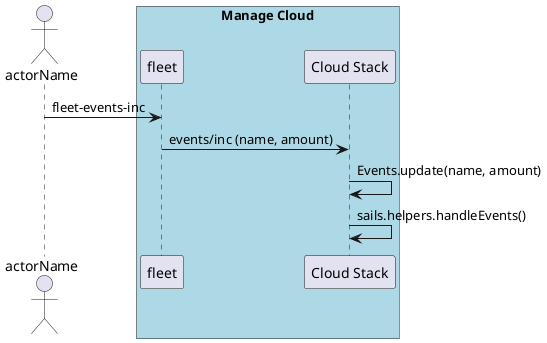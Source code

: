 @startuml
Actor "actorName" as A

box "Manage Cloud" #lightblue
participant "fleet" as S
A -> S : fleet-events-inc
participant "Cloud Stack" as CS
S -> CS : events/inc (name, amount)
CS -> CS : Events.update(name, amount)
CS -> CS : sails.helpers.handleEvents()
end box
@enduml
